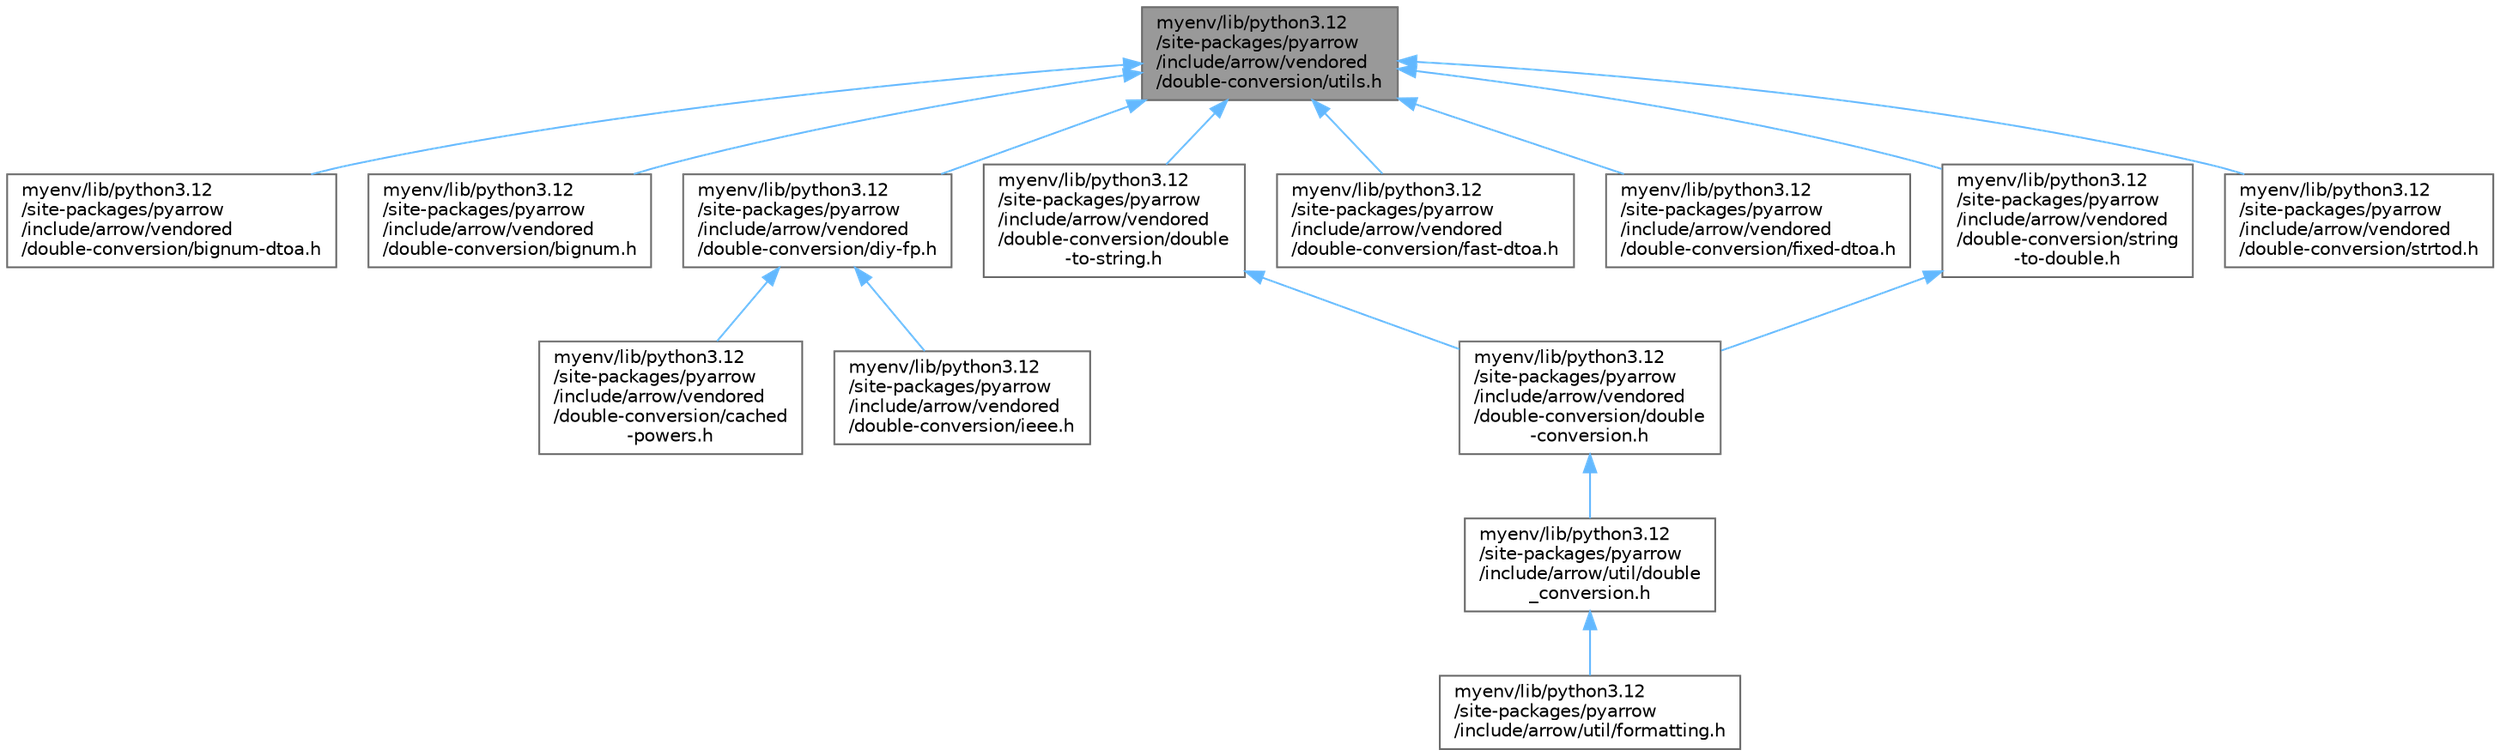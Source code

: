 digraph "myenv/lib/python3.12/site-packages/pyarrow/include/arrow/vendored/double-conversion/utils.h"
{
 // LATEX_PDF_SIZE
  bgcolor="transparent";
  edge [fontname=Helvetica,fontsize=10,labelfontname=Helvetica,labelfontsize=10];
  node [fontname=Helvetica,fontsize=10,shape=box,height=0.2,width=0.4];
  Node1 [id="Node000001",label="myenv/lib/python3.12\l/site-packages/pyarrow\l/include/arrow/vendored\l/double-conversion/utils.h",height=0.2,width=0.4,color="gray40", fillcolor="grey60", style="filled", fontcolor="black",tooltip=" "];
  Node1 -> Node2 [id="edge1_Node000001_Node000002",dir="back",color="steelblue1",style="solid",tooltip=" "];
  Node2 [id="Node000002",label="myenv/lib/python3.12\l/site-packages/pyarrow\l/include/arrow/vendored\l/double-conversion/bignum-dtoa.h",height=0.2,width=0.4,color="grey40", fillcolor="white", style="filled",URL="$bignum-dtoa_8h.html",tooltip=" "];
  Node1 -> Node3 [id="edge2_Node000001_Node000003",dir="back",color="steelblue1",style="solid",tooltip=" "];
  Node3 [id="Node000003",label="myenv/lib/python3.12\l/site-packages/pyarrow\l/include/arrow/vendored\l/double-conversion/bignum.h",height=0.2,width=0.4,color="grey40", fillcolor="white", style="filled",URL="$bignum_8h.html",tooltip=" "];
  Node1 -> Node4 [id="edge3_Node000001_Node000004",dir="back",color="steelblue1",style="solid",tooltip=" "];
  Node4 [id="Node000004",label="myenv/lib/python3.12\l/site-packages/pyarrow\l/include/arrow/vendored\l/double-conversion/diy-fp.h",height=0.2,width=0.4,color="grey40", fillcolor="white", style="filled",URL="$diy-fp_8h.html",tooltip=" "];
  Node4 -> Node5 [id="edge4_Node000004_Node000005",dir="back",color="steelblue1",style="solid",tooltip=" "];
  Node5 [id="Node000005",label="myenv/lib/python3.12\l/site-packages/pyarrow\l/include/arrow/vendored\l/double-conversion/cached\l-powers.h",height=0.2,width=0.4,color="grey40", fillcolor="white", style="filled",URL="$cached-powers_8h.html",tooltip=" "];
  Node4 -> Node6 [id="edge5_Node000004_Node000006",dir="back",color="steelblue1",style="solid",tooltip=" "];
  Node6 [id="Node000006",label="myenv/lib/python3.12\l/site-packages/pyarrow\l/include/arrow/vendored\l/double-conversion/ieee.h",height=0.2,width=0.4,color="grey40", fillcolor="white", style="filled",URL="$ieee_8h.html",tooltip=" "];
  Node1 -> Node7 [id="edge6_Node000001_Node000007",dir="back",color="steelblue1",style="solid",tooltip=" "];
  Node7 [id="Node000007",label="myenv/lib/python3.12\l/site-packages/pyarrow\l/include/arrow/vendored\l/double-conversion/double\l-to-string.h",height=0.2,width=0.4,color="grey40", fillcolor="white", style="filled",URL="$double-to-string_8h.html",tooltip=" "];
  Node7 -> Node8 [id="edge7_Node000007_Node000008",dir="back",color="steelblue1",style="solid",tooltip=" "];
  Node8 [id="Node000008",label="myenv/lib/python3.12\l/site-packages/pyarrow\l/include/arrow/vendored\l/double-conversion/double\l-conversion.h",height=0.2,width=0.4,color="grey40", fillcolor="white", style="filled",URL="$double-conversion_8h.html",tooltip=" "];
  Node8 -> Node9 [id="edge8_Node000008_Node000009",dir="back",color="steelblue1",style="solid",tooltip=" "];
  Node9 [id="Node000009",label="myenv/lib/python3.12\l/site-packages/pyarrow\l/include/arrow/util/double\l_conversion.h",height=0.2,width=0.4,color="grey40", fillcolor="white", style="filled",URL="$double__conversion_8h.html",tooltip=" "];
  Node9 -> Node10 [id="edge9_Node000009_Node000010",dir="back",color="steelblue1",style="solid",tooltip=" "];
  Node10 [id="Node000010",label="myenv/lib/python3.12\l/site-packages/pyarrow\l/include/arrow/util/formatting.h",height=0.2,width=0.4,color="grey40", fillcolor="white", style="filled",URL="$formatting_8h.html",tooltip=" "];
  Node1 -> Node11 [id="edge10_Node000001_Node000011",dir="back",color="steelblue1",style="solid",tooltip=" "];
  Node11 [id="Node000011",label="myenv/lib/python3.12\l/site-packages/pyarrow\l/include/arrow/vendored\l/double-conversion/fast-dtoa.h",height=0.2,width=0.4,color="grey40", fillcolor="white", style="filled",URL="$fast-dtoa_8h.html",tooltip=" "];
  Node1 -> Node12 [id="edge11_Node000001_Node000012",dir="back",color="steelblue1",style="solid",tooltip=" "];
  Node12 [id="Node000012",label="myenv/lib/python3.12\l/site-packages/pyarrow\l/include/arrow/vendored\l/double-conversion/fixed-dtoa.h",height=0.2,width=0.4,color="grey40", fillcolor="white", style="filled",URL="$fixed-dtoa_8h.html",tooltip=" "];
  Node1 -> Node13 [id="edge12_Node000001_Node000013",dir="back",color="steelblue1",style="solid",tooltip=" "];
  Node13 [id="Node000013",label="myenv/lib/python3.12\l/site-packages/pyarrow\l/include/arrow/vendored\l/double-conversion/string\l-to-double.h",height=0.2,width=0.4,color="grey40", fillcolor="white", style="filled",URL="$string-to-double_8h.html",tooltip=" "];
  Node13 -> Node8 [id="edge13_Node000013_Node000008",dir="back",color="steelblue1",style="solid",tooltip=" "];
  Node1 -> Node14 [id="edge14_Node000001_Node000014",dir="back",color="steelblue1",style="solid",tooltip=" "];
  Node14 [id="Node000014",label="myenv/lib/python3.12\l/site-packages/pyarrow\l/include/arrow/vendored\l/double-conversion/strtod.h",height=0.2,width=0.4,color="grey40", fillcolor="white", style="filled",URL="$strtod_8h.html",tooltip=" "];
}
